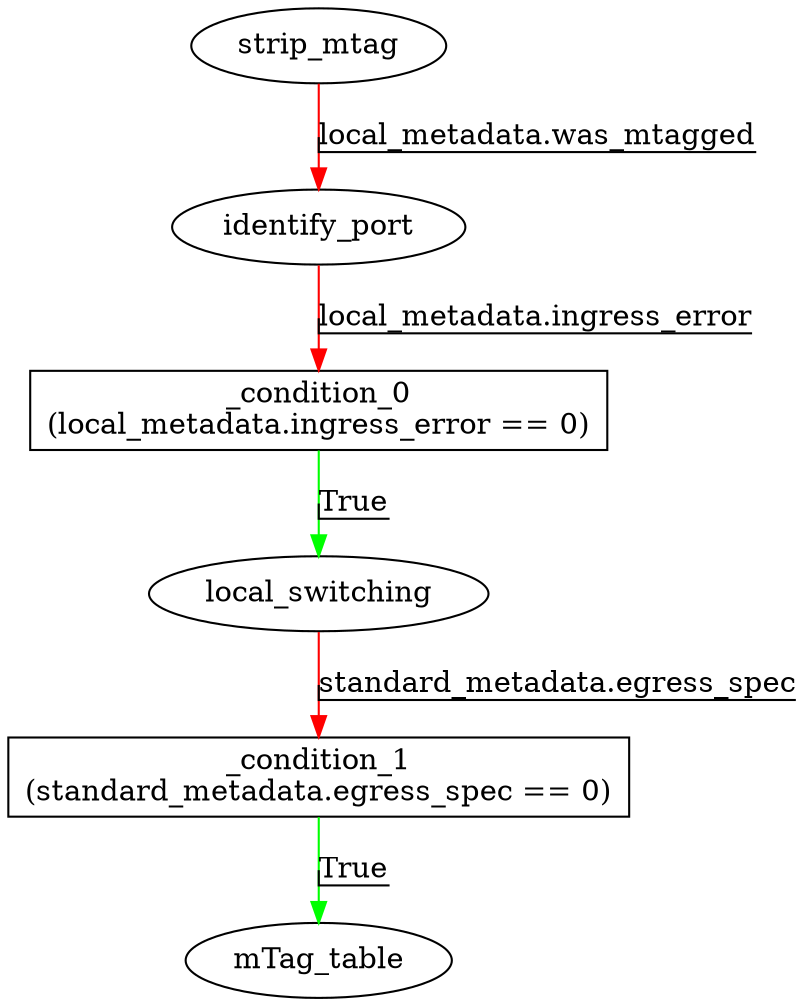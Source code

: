 digraph ingress {
_condition_0 [ shape=box label="_condition_0\n(local_metadata.ingress_error == 0)"];
_condition_1 [ shape=box label="_condition_1\n(standard_metadata.egress_spec == 0)"];
identify_port [ label="identify_port"];
local_switching [ label="local_switching"];
mTag_table [ label="mTag_table"];
strip_mtag [ label="strip_mtag"];
_condition_0 -> local_switching [color=green label="True" decorate=true ];
_condition_1 -> mTag_table [color=green label="True" decorate=true ];
identify_port -> _condition_0 [color=red label="local_metadata.ingress_error" decorate=true ];
local_switching -> _condition_1 [color=red label="standard_metadata.egress_spec" decorate=true ];
strip_mtag -> identify_port [color=red label="local_metadata.was_mtagged" decorate=true ];
}
